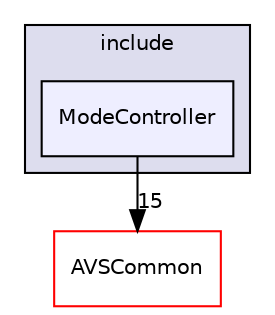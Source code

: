 digraph "/workplace/avs-device-sdk/CapabilityAgents/ModeController/include/ModeController" {
  compound=true
  node [ fontsize="10", fontname="Helvetica"];
  edge [ labelfontsize="10", labelfontname="Helvetica"];
  subgraph clusterdir_57ba08721babe26a5d9ee6c8c820b2cd {
    graph [ bgcolor="#ddddee", pencolor="black", label="include" fontname="Helvetica", fontsize="10", URL="dir_57ba08721babe26a5d9ee6c8c820b2cd.html"]
  dir_959c6d287551ae577921f1682183e772 [shape=box, label="ModeController", style="filled", fillcolor="#eeeeff", pencolor="black", URL="dir_959c6d287551ae577921f1682183e772.html"];
  }
  dir_13e65effb2bde530b17b3d5eefcd0266 [shape=box label="AVSCommon" fillcolor="white" style="filled" color="red" URL="dir_13e65effb2bde530b17b3d5eefcd0266.html"];
  dir_959c6d287551ae577921f1682183e772->dir_13e65effb2bde530b17b3d5eefcd0266 [headlabel="15", labeldistance=1.5 headhref="dir_000386_000017.html"];
}
